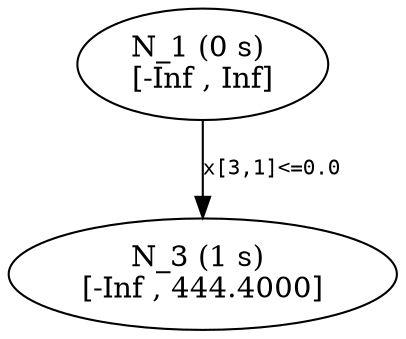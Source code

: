 ## dot -Tpdf thisfile > thisfile.pdf 

digraph Branching_Tree {
	edge[fontname = "Courier", fontsize = 10];
	n1 [label= "N_1 (0 s) \n[-Inf , Inf]"];
	n3 [label= "N_3 (1 s) \n[-Inf , 444.4000]"];
	n1 -> n3 [label= "x[3,1]<=0.0"];
}
